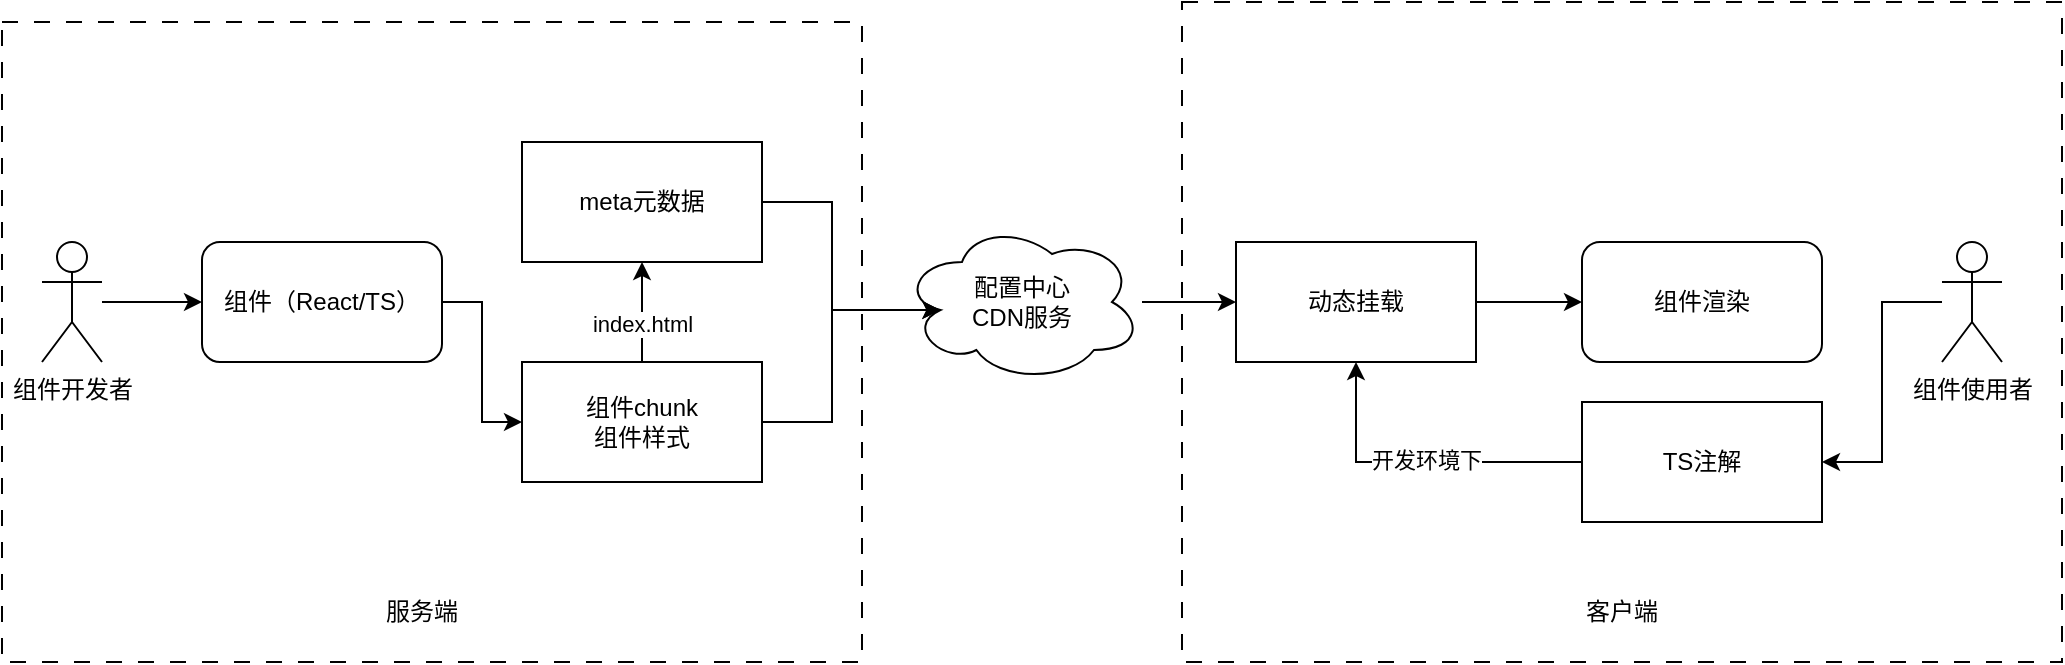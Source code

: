 <mxfile version="22.1.21" type="device">
  <diagram name="第 1 页" id="siJkzvBmkrzYHH8xI_WL">
    <mxGraphModel dx="1266" dy="823" grid="1" gridSize="10" guides="1" tooltips="1" connect="1" arrows="1" fold="1" page="1" pageScale="1" pageWidth="827" pageHeight="1169" math="0" shadow="0">
      <root>
        <mxCell id="0" />
        <mxCell id="1" parent="0" />
        <mxCell id="z8mg45p2jbx9DEqKxMbS-31" value="" style="rounded=0;whiteSpace=wrap;html=1;dashed=1;dashPattern=8 8;" vertex="1" parent="1">
          <mxGeometry x="800" y="90" width="440" height="330" as="geometry" />
        </mxCell>
        <mxCell id="z8mg45p2jbx9DEqKxMbS-28" value="" style="rounded=0;whiteSpace=wrap;html=1;shadow=0;dashed=1;dashPattern=8 8;" vertex="1" parent="1">
          <mxGeometry x="210" y="100" width="430" height="320" as="geometry" />
        </mxCell>
        <mxCell id="z8mg45p2jbx9DEqKxMbS-2" value="组件开发者&lt;br&gt;" style="shape=umlActor;verticalLabelPosition=bottom;verticalAlign=top;html=1;outlineConnect=0;" vertex="1" parent="1">
          <mxGeometry x="230" y="210" width="30" height="60" as="geometry" />
        </mxCell>
        <mxCell id="z8mg45p2jbx9DEqKxMbS-6" style="edgeStyle=orthogonalEdgeStyle;rounded=0;orthogonalLoop=1;jettySize=auto;html=1;" edge="1" parent="1" source="z8mg45p2jbx9DEqKxMbS-2" target="z8mg45p2jbx9DEqKxMbS-7">
          <mxGeometry relative="1" as="geometry">
            <mxPoint x="330" y="240" as="targetPoint" />
          </mxGeometry>
        </mxCell>
        <mxCell id="z8mg45p2jbx9DEqKxMbS-10" style="edgeStyle=orthogonalEdgeStyle;rounded=0;orthogonalLoop=1;jettySize=auto;html=1;" edge="1" parent="1" source="z8mg45p2jbx9DEqKxMbS-7" target="z8mg45p2jbx9DEqKxMbS-9">
          <mxGeometry relative="1" as="geometry" />
        </mxCell>
        <mxCell id="z8mg45p2jbx9DEqKxMbS-7" value="组件（React/TS）" style="rounded=1;whiteSpace=wrap;html=1;" vertex="1" parent="1">
          <mxGeometry x="310" y="210" width="120" height="60" as="geometry" />
        </mxCell>
        <mxCell id="z8mg45p2jbx9DEqKxMbS-8" value="meta元数据" style="rounded=0;whiteSpace=wrap;html=1;" vertex="1" parent="1">
          <mxGeometry x="470" y="160" width="120" height="60" as="geometry" />
        </mxCell>
        <mxCell id="z8mg45p2jbx9DEqKxMbS-11" style="edgeStyle=orthogonalEdgeStyle;rounded=0;orthogonalLoop=1;jettySize=auto;html=1;entryX=0.5;entryY=1;entryDx=0;entryDy=0;" edge="1" parent="1" source="z8mg45p2jbx9DEqKxMbS-9" target="z8mg45p2jbx9DEqKxMbS-8">
          <mxGeometry relative="1" as="geometry" />
        </mxCell>
        <mxCell id="z8mg45p2jbx9DEqKxMbS-12" value="index.html" style="edgeLabel;html=1;align=center;verticalAlign=middle;resizable=0;points=[];" vertex="1" connectable="0" parent="z8mg45p2jbx9DEqKxMbS-11">
          <mxGeometry x="0.019" relative="1" as="geometry">
            <mxPoint y="6" as="offset" />
          </mxGeometry>
        </mxCell>
        <mxCell id="z8mg45p2jbx9DEqKxMbS-9" value="组件chunk&lt;br&gt;组件样式" style="rounded=0;whiteSpace=wrap;html=1;" vertex="1" parent="1">
          <mxGeometry x="470" y="270" width="120" height="60" as="geometry" />
        </mxCell>
        <mxCell id="z8mg45p2jbx9DEqKxMbS-17" value="" style="edgeStyle=orthogonalEdgeStyle;rounded=0;orthogonalLoop=1;jettySize=auto;html=1;" edge="1" parent="1" source="z8mg45p2jbx9DEqKxMbS-13" target="z8mg45p2jbx9DEqKxMbS-16">
          <mxGeometry relative="1" as="geometry" />
        </mxCell>
        <mxCell id="z8mg45p2jbx9DEqKxMbS-13" value="配置中心&lt;br&gt;CDN服务" style="ellipse;shape=cloud;whiteSpace=wrap;html=1;" vertex="1" parent="1">
          <mxGeometry x="660" y="200" width="120" height="80" as="geometry" />
        </mxCell>
        <mxCell id="z8mg45p2jbx9DEqKxMbS-14" style="edgeStyle=orthogonalEdgeStyle;rounded=0;orthogonalLoop=1;jettySize=auto;html=1;entryX=0.16;entryY=0.55;entryDx=0;entryDy=0;entryPerimeter=0;" edge="1" parent="1" source="z8mg45p2jbx9DEqKxMbS-8" target="z8mg45p2jbx9DEqKxMbS-13">
          <mxGeometry relative="1" as="geometry" />
        </mxCell>
        <mxCell id="z8mg45p2jbx9DEqKxMbS-15" style="edgeStyle=orthogonalEdgeStyle;rounded=0;orthogonalLoop=1;jettySize=auto;html=1;entryX=0.16;entryY=0.55;entryDx=0;entryDy=0;entryPerimeter=0;" edge="1" parent="1" source="z8mg45p2jbx9DEqKxMbS-9" target="z8mg45p2jbx9DEqKxMbS-13">
          <mxGeometry relative="1" as="geometry" />
        </mxCell>
        <mxCell id="z8mg45p2jbx9DEqKxMbS-19" style="edgeStyle=orthogonalEdgeStyle;rounded=0;orthogonalLoop=1;jettySize=auto;html=1;entryX=0;entryY=0.5;entryDx=0;entryDy=0;" edge="1" parent="1" source="z8mg45p2jbx9DEqKxMbS-16" target="z8mg45p2jbx9DEqKxMbS-18">
          <mxGeometry relative="1" as="geometry" />
        </mxCell>
        <mxCell id="z8mg45p2jbx9DEqKxMbS-16" value="动态挂载" style="rounded=0;whiteSpace=wrap;html=1;" vertex="1" parent="1">
          <mxGeometry x="827" y="210" width="120" height="60" as="geometry" />
        </mxCell>
        <mxCell id="z8mg45p2jbx9DEqKxMbS-18" value="组件渲染" style="rounded=1;whiteSpace=wrap;html=1;" vertex="1" parent="1">
          <mxGeometry x="1000" y="210" width="120" height="60" as="geometry" />
        </mxCell>
        <mxCell id="z8mg45p2jbx9DEqKxMbS-25" style="edgeStyle=orthogonalEdgeStyle;rounded=0;orthogonalLoop=1;jettySize=auto;html=1;entryX=1;entryY=0.5;entryDx=0;entryDy=0;" edge="1" parent="1" source="z8mg45p2jbx9DEqKxMbS-20" target="z8mg45p2jbx9DEqKxMbS-24">
          <mxGeometry relative="1" as="geometry" />
        </mxCell>
        <mxCell id="z8mg45p2jbx9DEqKxMbS-20" value="组件使用者" style="shape=umlActor;verticalLabelPosition=bottom;verticalAlign=top;html=1;outlineConnect=0;" vertex="1" parent="1">
          <mxGeometry x="1180" y="210" width="30" height="60" as="geometry" />
        </mxCell>
        <mxCell id="z8mg45p2jbx9DEqKxMbS-26" style="edgeStyle=orthogonalEdgeStyle;rounded=0;orthogonalLoop=1;jettySize=auto;html=1;entryX=0.5;entryY=1;entryDx=0;entryDy=0;" edge="1" parent="1" source="z8mg45p2jbx9DEqKxMbS-24" target="z8mg45p2jbx9DEqKxMbS-16">
          <mxGeometry relative="1" as="geometry" />
        </mxCell>
        <mxCell id="z8mg45p2jbx9DEqKxMbS-27" value="开发环境下" style="edgeLabel;html=1;align=center;verticalAlign=middle;resizable=0;points=[];" vertex="1" connectable="0" parent="z8mg45p2jbx9DEqKxMbS-26">
          <mxGeometry x="-0.043" y="-1" relative="1" as="geometry">
            <mxPoint as="offset" />
          </mxGeometry>
        </mxCell>
        <mxCell id="z8mg45p2jbx9DEqKxMbS-24" value="TS注解" style="rounded=0;whiteSpace=wrap;html=1;" vertex="1" parent="1">
          <mxGeometry x="1000" y="290" width="120" height="60" as="geometry" />
        </mxCell>
        <mxCell id="z8mg45p2jbx9DEqKxMbS-29" value="服务端" style="text;html=1;strokeColor=none;fillColor=none;align=center;verticalAlign=middle;whiteSpace=wrap;rounded=0;" vertex="1" parent="1">
          <mxGeometry x="390" y="380" width="60" height="30" as="geometry" />
        </mxCell>
        <mxCell id="z8mg45p2jbx9DEqKxMbS-32" value="客户端" style="text;html=1;strokeColor=none;fillColor=none;align=center;verticalAlign=middle;whiteSpace=wrap;rounded=0;" vertex="1" parent="1">
          <mxGeometry x="990" y="380" width="60" height="30" as="geometry" />
        </mxCell>
      </root>
    </mxGraphModel>
  </diagram>
</mxfile>
